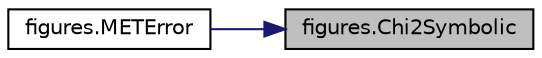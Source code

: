 digraph "figures.Chi2Symbolic"
{
 // INTERACTIVE_SVG=YES
 // LATEX_PDF_SIZE
  edge [fontname="Helvetica",fontsize="10",labelfontname="Helvetica",labelfontsize="10"];
  node [fontname="Helvetica",fontsize="10",shape=record];
  rankdir="RL";
  Node1 [label="figures.Chi2Symbolic",height=0.2,width=0.4,color="black", fillcolor="grey75", style="filled", fontcolor="black",tooltip=" "];
  Node1 -> Node2 [dir="back",color="midnightblue",fontsize="10",style="solid",fontname="Helvetica"];
  Node2 [label="figures.METError",height=0.2,width=0.4,color="black", fillcolor="white", style="filled",URL="$namespacefigures.html#ad368148d68f494d607deac54588bdc02",tooltip=" "];
}
